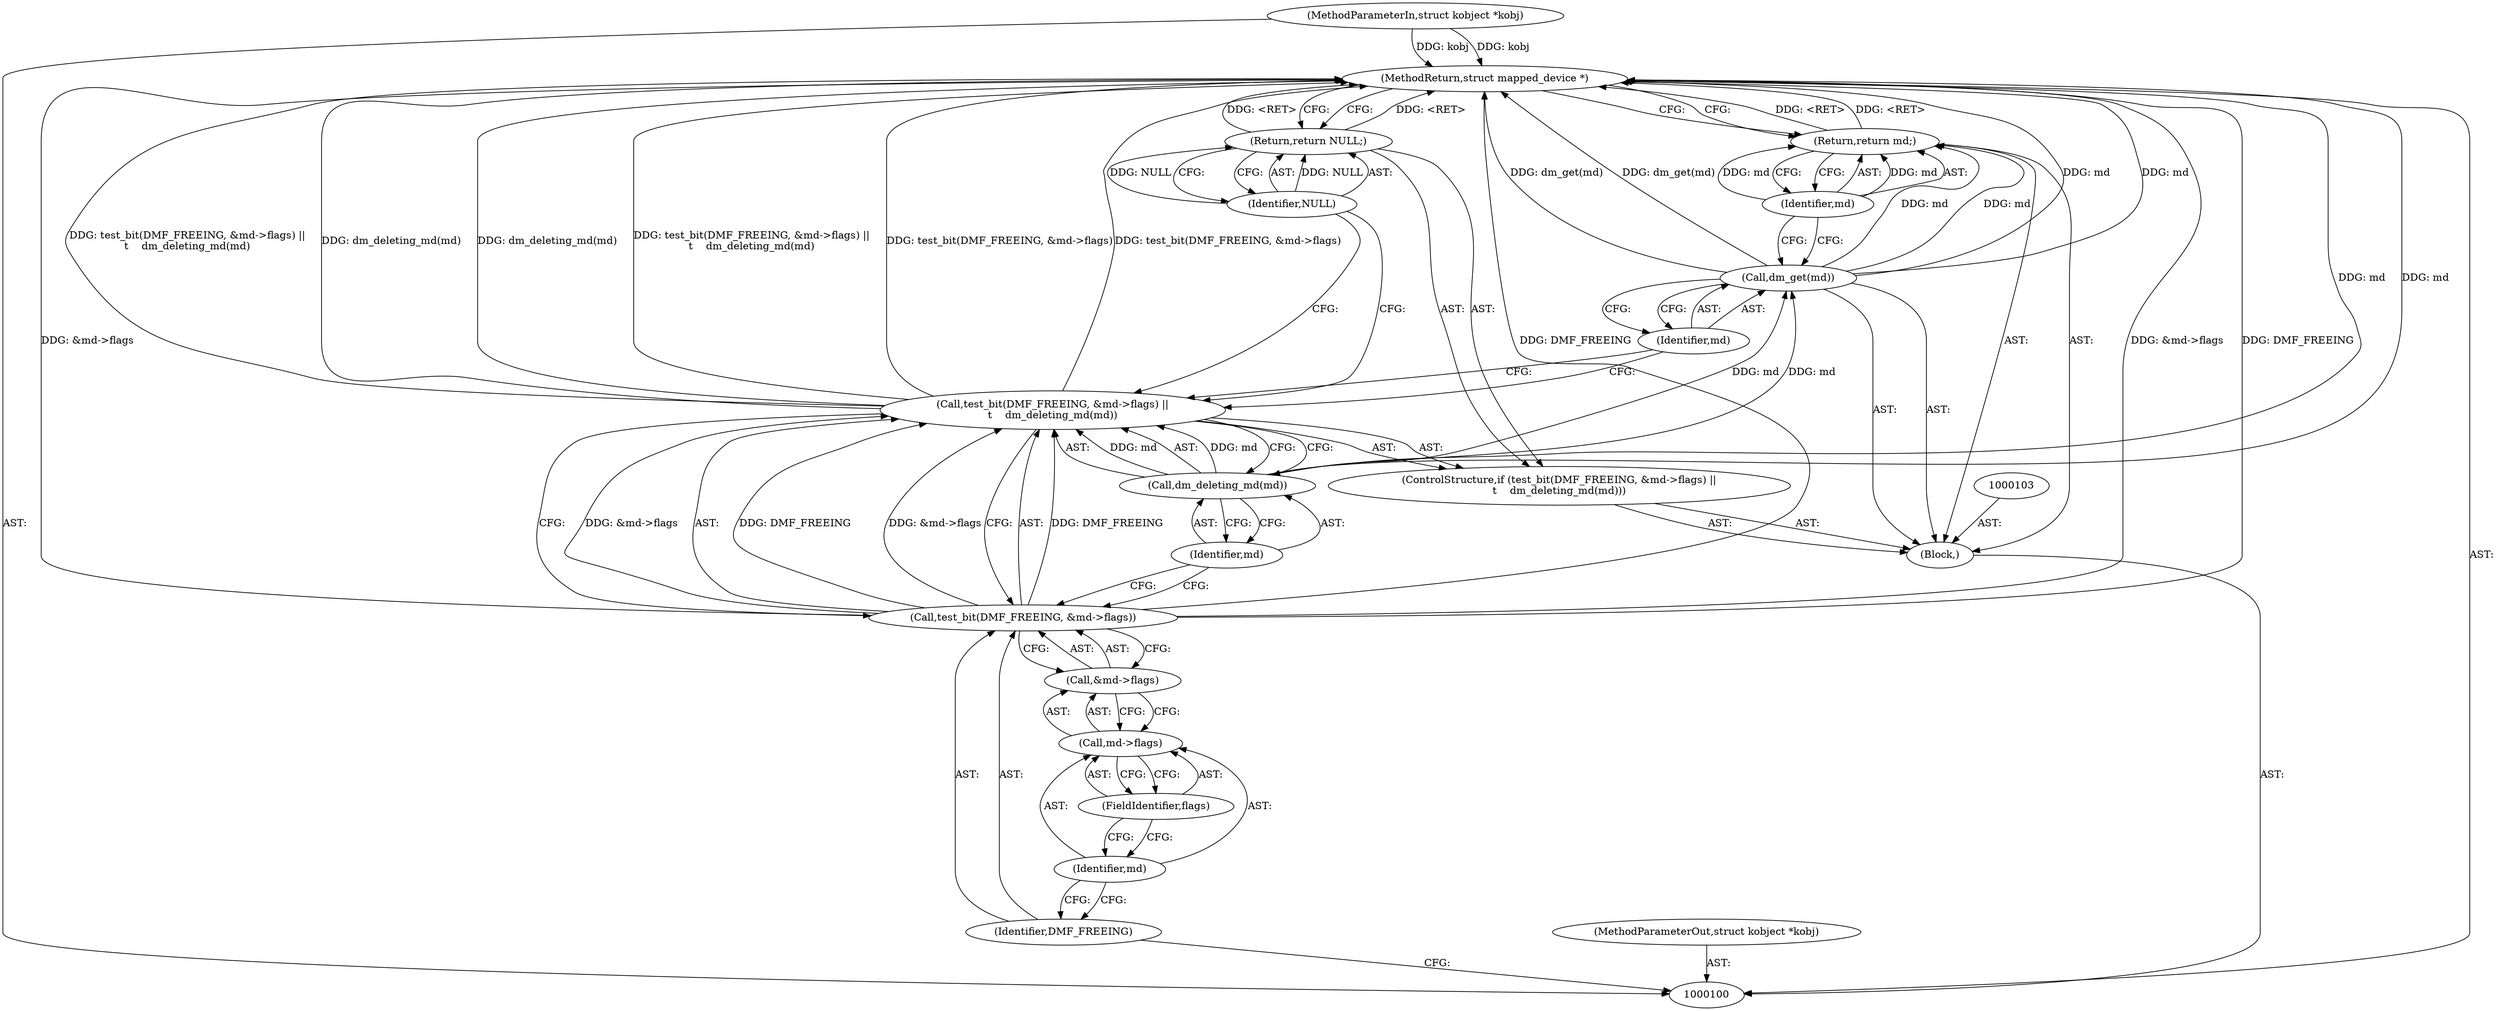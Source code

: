digraph "1_linux_b9a41d21dceadf8104812626ef85dc56ee8a60ed" {
"1000120" [label="(MethodReturn,struct mapped_device *)"];
"1000101" [label="(MethodParameterIn,struct kobject *kobj)"];
"1000153" [label="(MethodParameterOut,struct kobject *kobj)"];
"1000116" [label="(Call,dm_get(md))"];
"1000117" [label="(Identifier,md)"];
"1000118" [label="(Return,return md;)"];
"1000119" [label="(Identifier,md)"];
"1000102" [label="(Block,)"];
"1000104" [label="(ControlStructure,if (test_bit(DMF_FREEING, &md->flags) ||\n\t    dm_deleting_md(md)))"];
"1000107" [label="(Identifier,DMF_FREEING)"];
"1000108" [label="(Call,&md->flags)"];
"1000109" [label="(Call,md->flags)"];
"1000110" [label="(Identifier,md)"];
"1000111" [label="(FieldIdentifier,flags)"];
"1000105" [label="(Call,test_bit(DMF_FREEING, &md->flags) ||\n\t    dm_deleting_md(md))"];
"1000106" [label="(Call,test_bit(DMF_FREEING, &md->flags))"];
"1000113" [label="(Identifier,md)"];
"1000112" [label="(Call,dm_deleting_md(md))"];
"1000114" [label="(Return,return NULL;)"];
"1000115" [label="(Identifier,NULL)"];
"1000120" -> "1000100"  [label="AST: "];
"1000120" -> "1000114"  [label="CFG: "];
"1000120" -> "1000118"  [label="CFG: "];
"1000116" -> "1000120"  [label="DDG: md"];
"1000116" -> "1000120"  [label="DDG: dm_get(md)"];
"1000106" -> "1000120"  [label="DDG: &md->flags"];
"1000106" -> "1000120"  [label="DDG: DMF_FREEING"];
"1000105" -> "1000120"  [label="DDG: test_bit(DMF_FREEING, &md->flags) ||\n\t    dm_deleting_md(md)"];
"1000105" -> "1000120"  [label="DDG: dm_deleting_md(md)"];
"1000105" -> "1000120"  [label="DDG: test_bit(DMF_FREEING, &md->flags)"];
"1000112" -> "1000120"  [label="DDG: md"];
"1000101" -> "1000120"  [label="DDG: kobj"];
"1000118" -> "1000120"  [label="DDG: <RET>"];
"1000114" -> "1000120"  [label="DDG: <RET>"];
"1000101" -> "1000100"  [label="AST: "];
"1000101" -> "1000120"  [label="DDG: kobj"];
"1000153" -> "1000100"  [label="AST: "];
"1000116" -> "1000102"  [label="AST: "];
"1000116" -> "1000117"  [label="CFG: "];
"1000117" -> "1000116"  [label="AST: "];
"1000119" -> "1000116"  [label="CFG: "];
"1000116" -> "1000120"  [label="DDG: md"];
"1000116" -> "1000120"  [label="DDG: dm_get(md)"];
"1000112" -> "1000116"  [label="DDG: md"];
"1000116" -> "1000118"  [label="DDG: md"];
"1000117" -> "1000116"  [label="AST: "];
"1000117" -> "1000105"  [label="CFG: "];
"1000116" -> "1000117"  [label="CFG: "];
"1000118" -> "1000102"  [label="AST: "];
"1000118" -> "1000119"  [label="CFG: "];
"1000119" -> "1000118"  [label="AST: "];
"1000120" -> "1000118"  [label="CFG: "];
"1000118" -> "1000120"  [label="DDG: <RET>"];
"1000119" -> "1000118"  [label="DDG: md"];
"1000116" -> "1000118"  [label="DDG: md"];
"1000119" -> "1000118"  [label="AST: "];
"1000119" -> "1000116"  [label="CFG: "];
"1000118" -> "1000119"  [label="CFG: "];
"1000119" -> "1000118"  [label="DDG: md"];
"1000102" -> "1000100"  [label="AST: "];
"1000103" -> "1000102"  [label="AST: "];
"1000104" -> "1000102"  [label="AST: "];
"1000116" -> "1000102"  [label="AST: "];
"1000118" -> "1000102"  [label="AST: "];
"1000104" -> "1000102"  [label="AST: "];
"1000105" -> "1000104"  [label="AST: "];
"1000114" -> "1000104"  [label="AST: "];
"1000107" -> "1000106"  [label="AST: "];
"1000107" -> "1000100"  [label="CFG: "];
"1000110" -> "1000107"  [label="CFG: "];
"1000108" -> "1000106"  [label="AST: "];
"1000108" -> "1000109"  [label="CFG: "];
"1000109" -> "1000108"  [label="AST: "];
"1000106" -> "1000108"  [label="CFG: "];
"1000109" -> "1000108"  [label="AST: "];
"1000109" -> "1000111"  [label="CFG: "];
"1000110" -> "1000109"  [label="AST: "];
"1000111" -> "1000109"  [label="AST: "];
"1000108" -> "1000109"  [label="CFG: "];
"1000110" -> "1000109"  [label="AST: "];
"1000110" -> "1000107"  [label="CFG: "];
"1000111" -> "1000110"  [label="CFG: "];
"1000111" -> "1000109"  [label="AST: "];
"1000111" -> "1000110"  [label="CFG: "];
"1000109" -> "1000111"  [label="CFG: "];
"1000105" -> "1000104"  [label="AST: "];
"1000105" -> "1000106"  [label="CFG: "];
"1000105" -> "1000112"  [label="CFG: "];
"1000106" -> "1000105"  [label="AST: "];
"1000112" -> "1000105"  [label="AST: "];
"1000115" -> "1000105"  [label="CFG: "];
"1000117" -> "1000105"  [label="CFG: "];
"1000105" -> "1000120"  [label="DDG: test_bit(DMF_FREEING, &md->flags) ||\n\t    dm_deleting_md(md)"];
"1000105" -> "1000120"  [label="DDG: dm_deleting_md(md)"];
"1000105" -> "1000120"  [label="DDG: test_bit(DMF_FREEING, &md->flags)"];
"1000106" -> "1000105"  [label="DDG: DMF_FREEING"];
"1000106" -> "1000105"  [label="DDG: &md->flags"];
"1000112" -> "1000105"  [label="DDG: md"];
"1000106" -> "1000105"  [label="AST: "];
"1000106" -> "1000108"  [label="CFG: "];
"1000107" -> "1000106"  [label="AST: "];
"1000108" -> "1000106"  [label="AST: "];
"1000113" -> "1000106"  [label="CFG: "];
"1000105" -> "1000106"  [label="CFG: "];
"1000106" -> "1000120"  [label="DDG: &md->flags"];
"1000106" -> "1000120"  [label="DDG: DMF_FREEING"];
"1000106" -> "1000105"  [label="DDG: DMF_FREEING"];
"1000106" -> "1000105"  [label="DDG: &md->flags"];
"1000113" -> "1000112"  [label="AST: "];
"1000113" -> "1000106"  [label="CFG: "];
"1000112" -> "1000113"  [label="CFG: "];
"1000112" -> "1000105"  [label="AST: "];
"1000112" -> "1000113"  [label="CFG: "];
"1000113" -> "1000112"  [label="AST: "];
"1000105" -> "1000112"  [label="CFG: "];
"1000112" -> "1000120"  [label="DDG: md"];
"1000112" -> "1000105"  [label="DDG: md"];
"1000112" -> "1000116"  [label="DDG: md"];
"1000114" -> "1000104"  [label="AST: "];
"1000114" -> "1000115"  [label="CFG: "];
"1000115" -> "1000114"  [label="AST: "];
"1000120" -> "1000114"  [label="CFG: "];
"1000114" -> "1000120"  [label="DDG: <RET>"];
"1000115" -> "1000114"  [label="DDG: NULL"];
"1000115" -> "1000114"  [label="AST: "];
"1000115" -> "1000105"  [label="CFG: "];
"1000114" -> "1000115"  [label="CFG: "];
"1000115" -> "1000114"  [label="DDG: NULL"];
}
